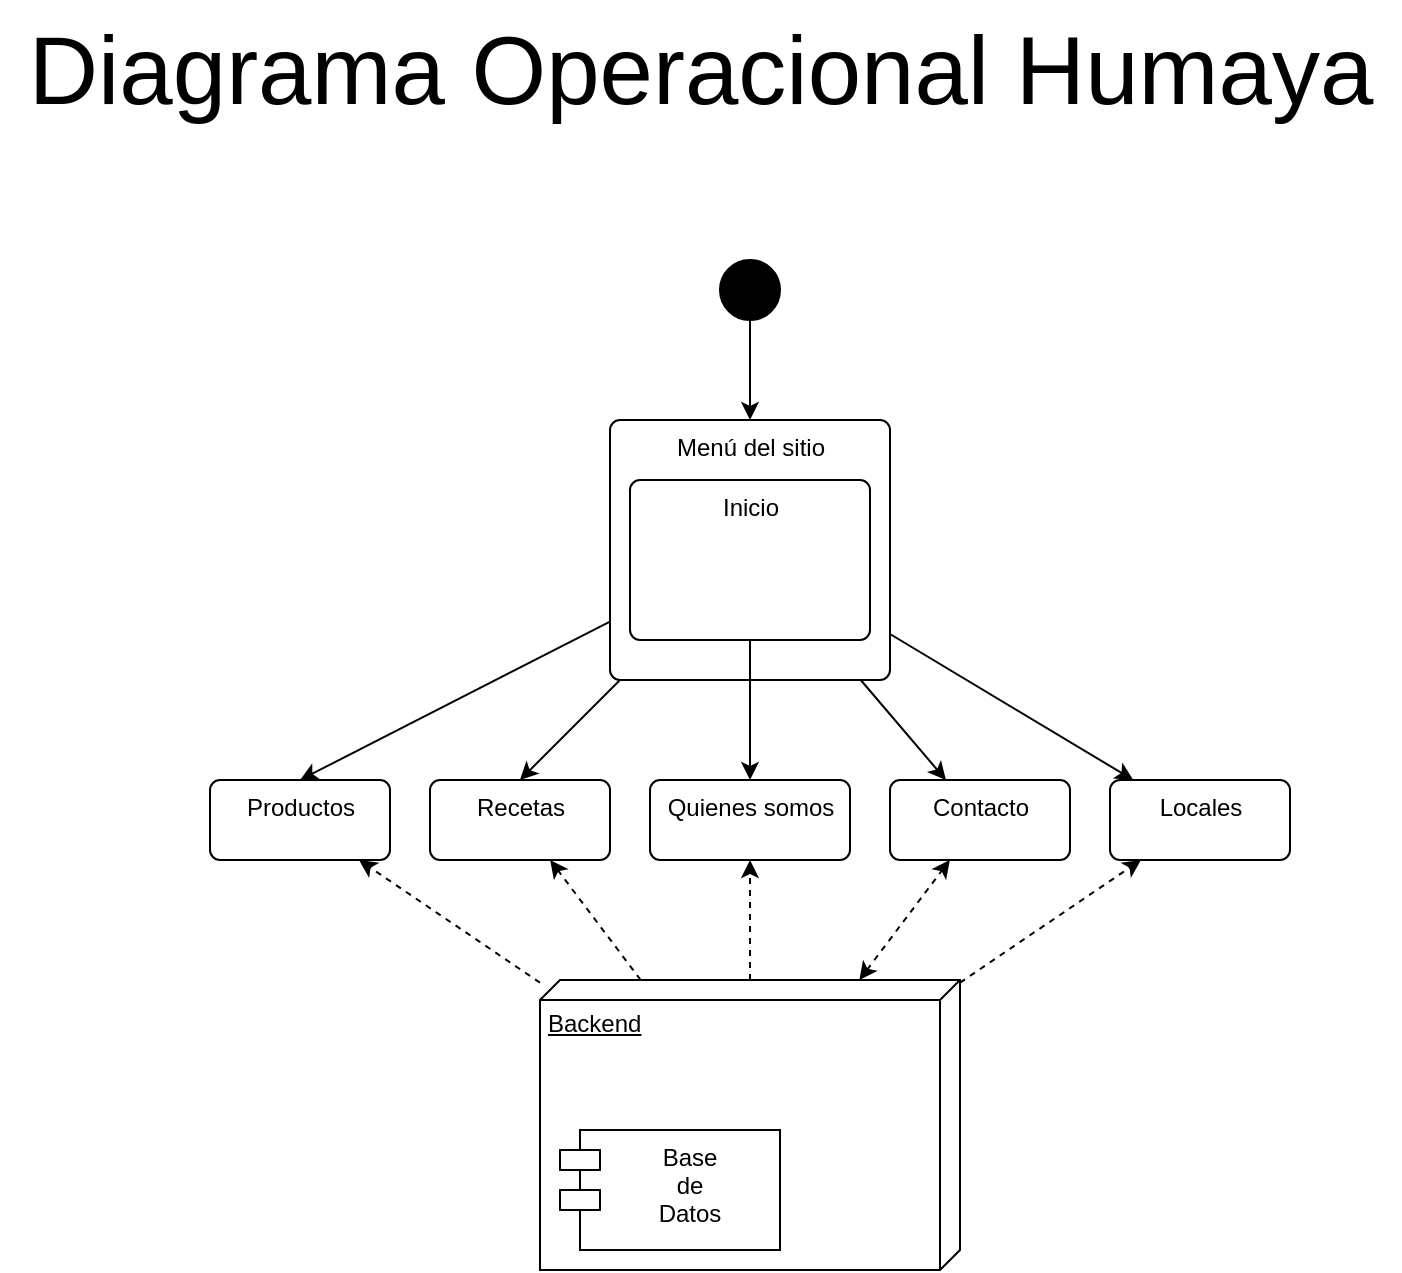 <mxfile version="20.8.10" type="device"><diagram name="Page-1" id="-MWRePNzDmIBQuph-n2D"><mxGraphModel dx="1509" dy="888" grid="1" gridSize="10" guides="1" tooltips="1" connect="1" arrows="1" fold="1" page="1" pageScale="1" pageWidth="850" pageHeight="1100" math="0" shadow="0"><root><mxCell id="0"/><mxCell id="1" parent="0"/><mxCell id="KNEW9sDKHA1kLm0kUGFc-6" style="edgeStyle=orthogonalEdgeStyle;rounded=0;orthogonalLoop=1;jettySize=auto;html=1;exitX=0.5;exitY=1;exitDx=0;exitDy=0;fontSize=12;" edge="1" parent="1" source="KNEW9sDKHA1kLm0kUGFc-1" target="KNEW9sDKHA1kLm0kUGFc-5"><mxGeometry relative="1" as="geometry"/></mxCell><mxCell id="KNEW9sDKHA1kLm0kUGFc-1" value="" style="ellipse;fillColor=strokeColor;" vertex="1" parent="1"><mxGeometry x="410" y="160" width="30" height="30" as="geometry"/></mxCell><mxCell id="KNEW9sDKHA1kLm0kUGFc-2" value="&lt;font style=&quot;font-size: 48px;&quot;&gt;Diagrama Operacional Humaya&lt;/font&gt;" style="text;html=1;align=center;verticalAlign=middle;resizable=0;points=[];autosize=1;strokeColor=none;fillColor=none;" vertex="1" parent="1"><mxGeometry x="50" y="30" width="700" height="70" as="geometry"/></mxCell><mxCell id="KNEW9sDKHA1kLm0kUGFc-13" style="rounded=0;orthogonalLoop=1;jettySize=auto;html=1;entryX=0.5;entryY=0;entryDx=0;entryDy=0;fontSize=12;" edge="1" parent="1" source="KNEW9sDKHA1kLm0kUGFc-5" target="KNEW9sDKHA1kLm0kUGFc-9"><mxGeometry relative="1" as="geometry"/></mxCell><mxCell id="KNEW9sDKHA1kLm0kUGFc-15" style="edgeStyle=none;rounded=0;orthogonalLoop=1;jettySize=auto;html=1;entryX=0.5;entryY=0;entryDx=0;entryDy=0;fontSize=12;" edge="1" parent="1" source="KNEW9sDKHA1kLm0kUGFc-5" target="KNEW9sDKHA1kLm0kUGFc-11"><mxGeometry relative="1" as="geometry"/></mxCell><mxCell id="KNEW9sDKHA1kLm0kUGFc-16" style="edgeStyle=none;rounded=0;orthogonalLoop=1;jettySize=auto;html=1;fontSize=12;" edge="1" parent="1" source="KNEW9sDKHA1kLm0kUGFc-5" target="KNEW9sDKHA1kLm0kUGFc-8"><mxGeometry relative="1" as="geometry"/></mxCell><mxCell id="KNEW9sDKHA1kLm0kUGFc-18" style="edgeStyle=none;rounded=0;orthogonalLoop=1;jettySize=auto;html=1;fontSize=12;" edge="1" parent="1" source="KNEW9sDKHA1kLm0kUGFc-5" target="KNEW9sDKHA1kLm0kUGFc-17"><mxGeometry relative="1" as="geometry"/></mxCell><mxCell id="KNEW9sDKHA1kLm0kUGFc-5" value="Menú del sitio" style="html=1;align=center;verticalAlign=top;rounded=1;absoluteArcSize=1;arcSize=10;dashed=0;fontSize=12;" vertex="1" parent="1"><mxGeometry x="355" y="240" width="140" height="130" as="geometry"/></mxCell><mxCell id="KNEW9sDKHA1kLm0kUGFc-14" style="edgeStyle=none;rounded=0;orthogonalLoop=1;jettySize=auto;html=1;fontSize=12;" edge="1" parent="1" source="KNEW9sDKHA1kLm0kUGFc-7" target="KNEW9sDKHA1kLm0kUGFc-12"><mxGeometry relative="1" as="geometry"/></mxCell><mxCell id="KNEW9sDKHA1kLm0kUGFc-7" value="Inicio" style="html=1;align=center;verticalAlign=top;rounded=1;absoluteArcSize=1;arcSize=10;dashed=0;fontSize=12;" vertex="1" parent="1"><mxGeometry x="365" y="270" width="120" height="80" as="geometry"/></mxCell><mxCell id="KNEW9sDKHA1kLm0kUGFc-8" value="Contacto" style="html=1;align=center;verticalAlign=top;rounded=1;absoluteArcSize=1;arcSize=10;dashed=0;fontSize=12;" vertex="1" parent="1"><mxGeometry x="495" y="420" width="90" height="40" as="geometry"/></mxCell><mxCell id="KNEW9sDKHA1kLm0kUGFc-9" value="Productos" style="html=1;align=center;verticalAlign=top;rounded=1;absoluteArcSize=1;arcSize=10;dashed=0;fontSize=12;" vertex="1" parent="1"><mxGeometry x="155" y="420" width="90" height="40" as="geometry"/></mxCell><mxCell id="KNEW9sDKHA1kLm0kUGFc-11" value="Recetas" style="html=1;align=center;verticalAlign=top;rounded=1;absoluteArcSize=1;arcSize=10;dashed=0;fontSize=12;" vertex="1" parent="1"><mxGeometry x="265" y="420" width="90" height="40" as="geometry"/></mxCell><mxCell id="KNEW9sDKHA1kLm0kUGFc-12" value="Quienes somos" style="html=1;align=center;verticalAlign=top;rounded=1;absoluteArcSize=1;arcSize=10;dashed=0;fontSize=12;" vertex="1" parent="1"><mxGeometry x="375" y="420" width="100" height="40" as="geometry"/></mxCell><mxCell id="KNEW9sDKHA1kLm0kUGFc-17" value="Locales" style="html=1;align=center;verticalAlign=top;rounded=1;absoluteArcSize=1;arcSize=10;dashed=0;fontSize=12;" vertex="1" parent="1"><mxGeometry x="605" y="420" width="90" height="40" as="geometry"/></mxCell><mxCell id="KNEW9sDKHA1kLm0kUGFc-22" value="" style="group" vertex="1" connectable="0" parent="1"><mxGeometry x="320" y="520" width="210" height="145" as="geometry"/></mxCell><mxCell id="KNEW9sDKHA1kLm0kUGFc-19" value="Backend" style="verticalAlign=top;align=left;spacingTop=8;spacingLeft=2;spacingRight=12;shape=cube;size=10;direction=south;fontStyle=4;html=1;fontSize=12;" vertex="1" parent="KNEW9sDKHA1kLm0kUGFc-22"><mxGeometry width="210" height="145" as="geometry"/></mxCell><mxCell id="KNEW9sDKHA1kLm0kUGFc-21" value="Base&#10;de&#10;Datos" style="shape=module;align=left;spacingLeft=20;align=center;verticalAlign=top;fontSize=12;" vertex="1" parent="KNEW9sDKHA1kLm0kUGFc-22"><mxGeometry x="10" y="75" width="110" height="60" as="geometry"/></mxCell><mxCell id="KNEW9sDKHA1kLm0kUGFc-23" style="edgeStyle=none;rounded=0;orthogonalLoop=1;jettySize=auto;html=1;dashed=1;fontSize=12;" edge="1" parent="1" source="KNEW9sDKHA1kLm0kUGFc-19" target="KNEW9sDKHA1kLm0kUGFc-9"><mxGeometry relative="1" as="geometry"/></mxCell><mxCell id="KNEW9sDKHA1kLm0kUGFc-24" style="edgeStyle=none;rounded=0;orthogonalLoop=1;jettySize=auto;html=1;dashed=1;fontSize=12;" edge="1" parent="1" source="KNEW9sDKHA1kLm0kUGFc-19" target="KNEW9sDKHA1kLm0kUGFc-11"><mxGeometry relative="1" as="geometry"/></mxCell><mxCell id="KNEW9sDKHA1kLm0kUGFc-25" style="edgeStyle=none;rounded=0;orthogonalLoop=1;jettySize=auto;html=1;dashed=1;fontSize=12;" edge="1" parent="1" source="KNEW9sDKHA1kLm0kUGFc-19" target="KNEW9sDKHA1kLm0kUGFc-12"><mxGeometry relative="1" as="geometry"/></mxCell><mxCell id="KNEW9sDKHA1kLm0kUGFc-26" style="edgeStyle=none;rounded=0;orthogonalLoop=1;jettySize=auto;html=1;dashed=1;fontSize=12;startArrow=classic;startFill=1;" edge="1" parent="1" source="KNEW9sDKHA1kLm0kUGFc-19" target="KNEW9sDKHA1kLm0kUGFc-8"><mxGeometry relative="1" as="geometry"/></mxCell><mxCell id="KNEW9sDKHA1kLm0kUGFc-27" style="edgeStyle=none;rounded=0;orthogonalLoop=1;jettySize=auto;html=1;dashed=1;fontSize=12;" edge="1" parent="1" source="KNEW9sDKHA1kLm0kUGFc-19" target="KNEW9sDKHA1kLm0kUGFc-17"><mxGeometry relative="1" as="geometry"/></mxCell></root></mxGraphModel></diagram></mxfile>